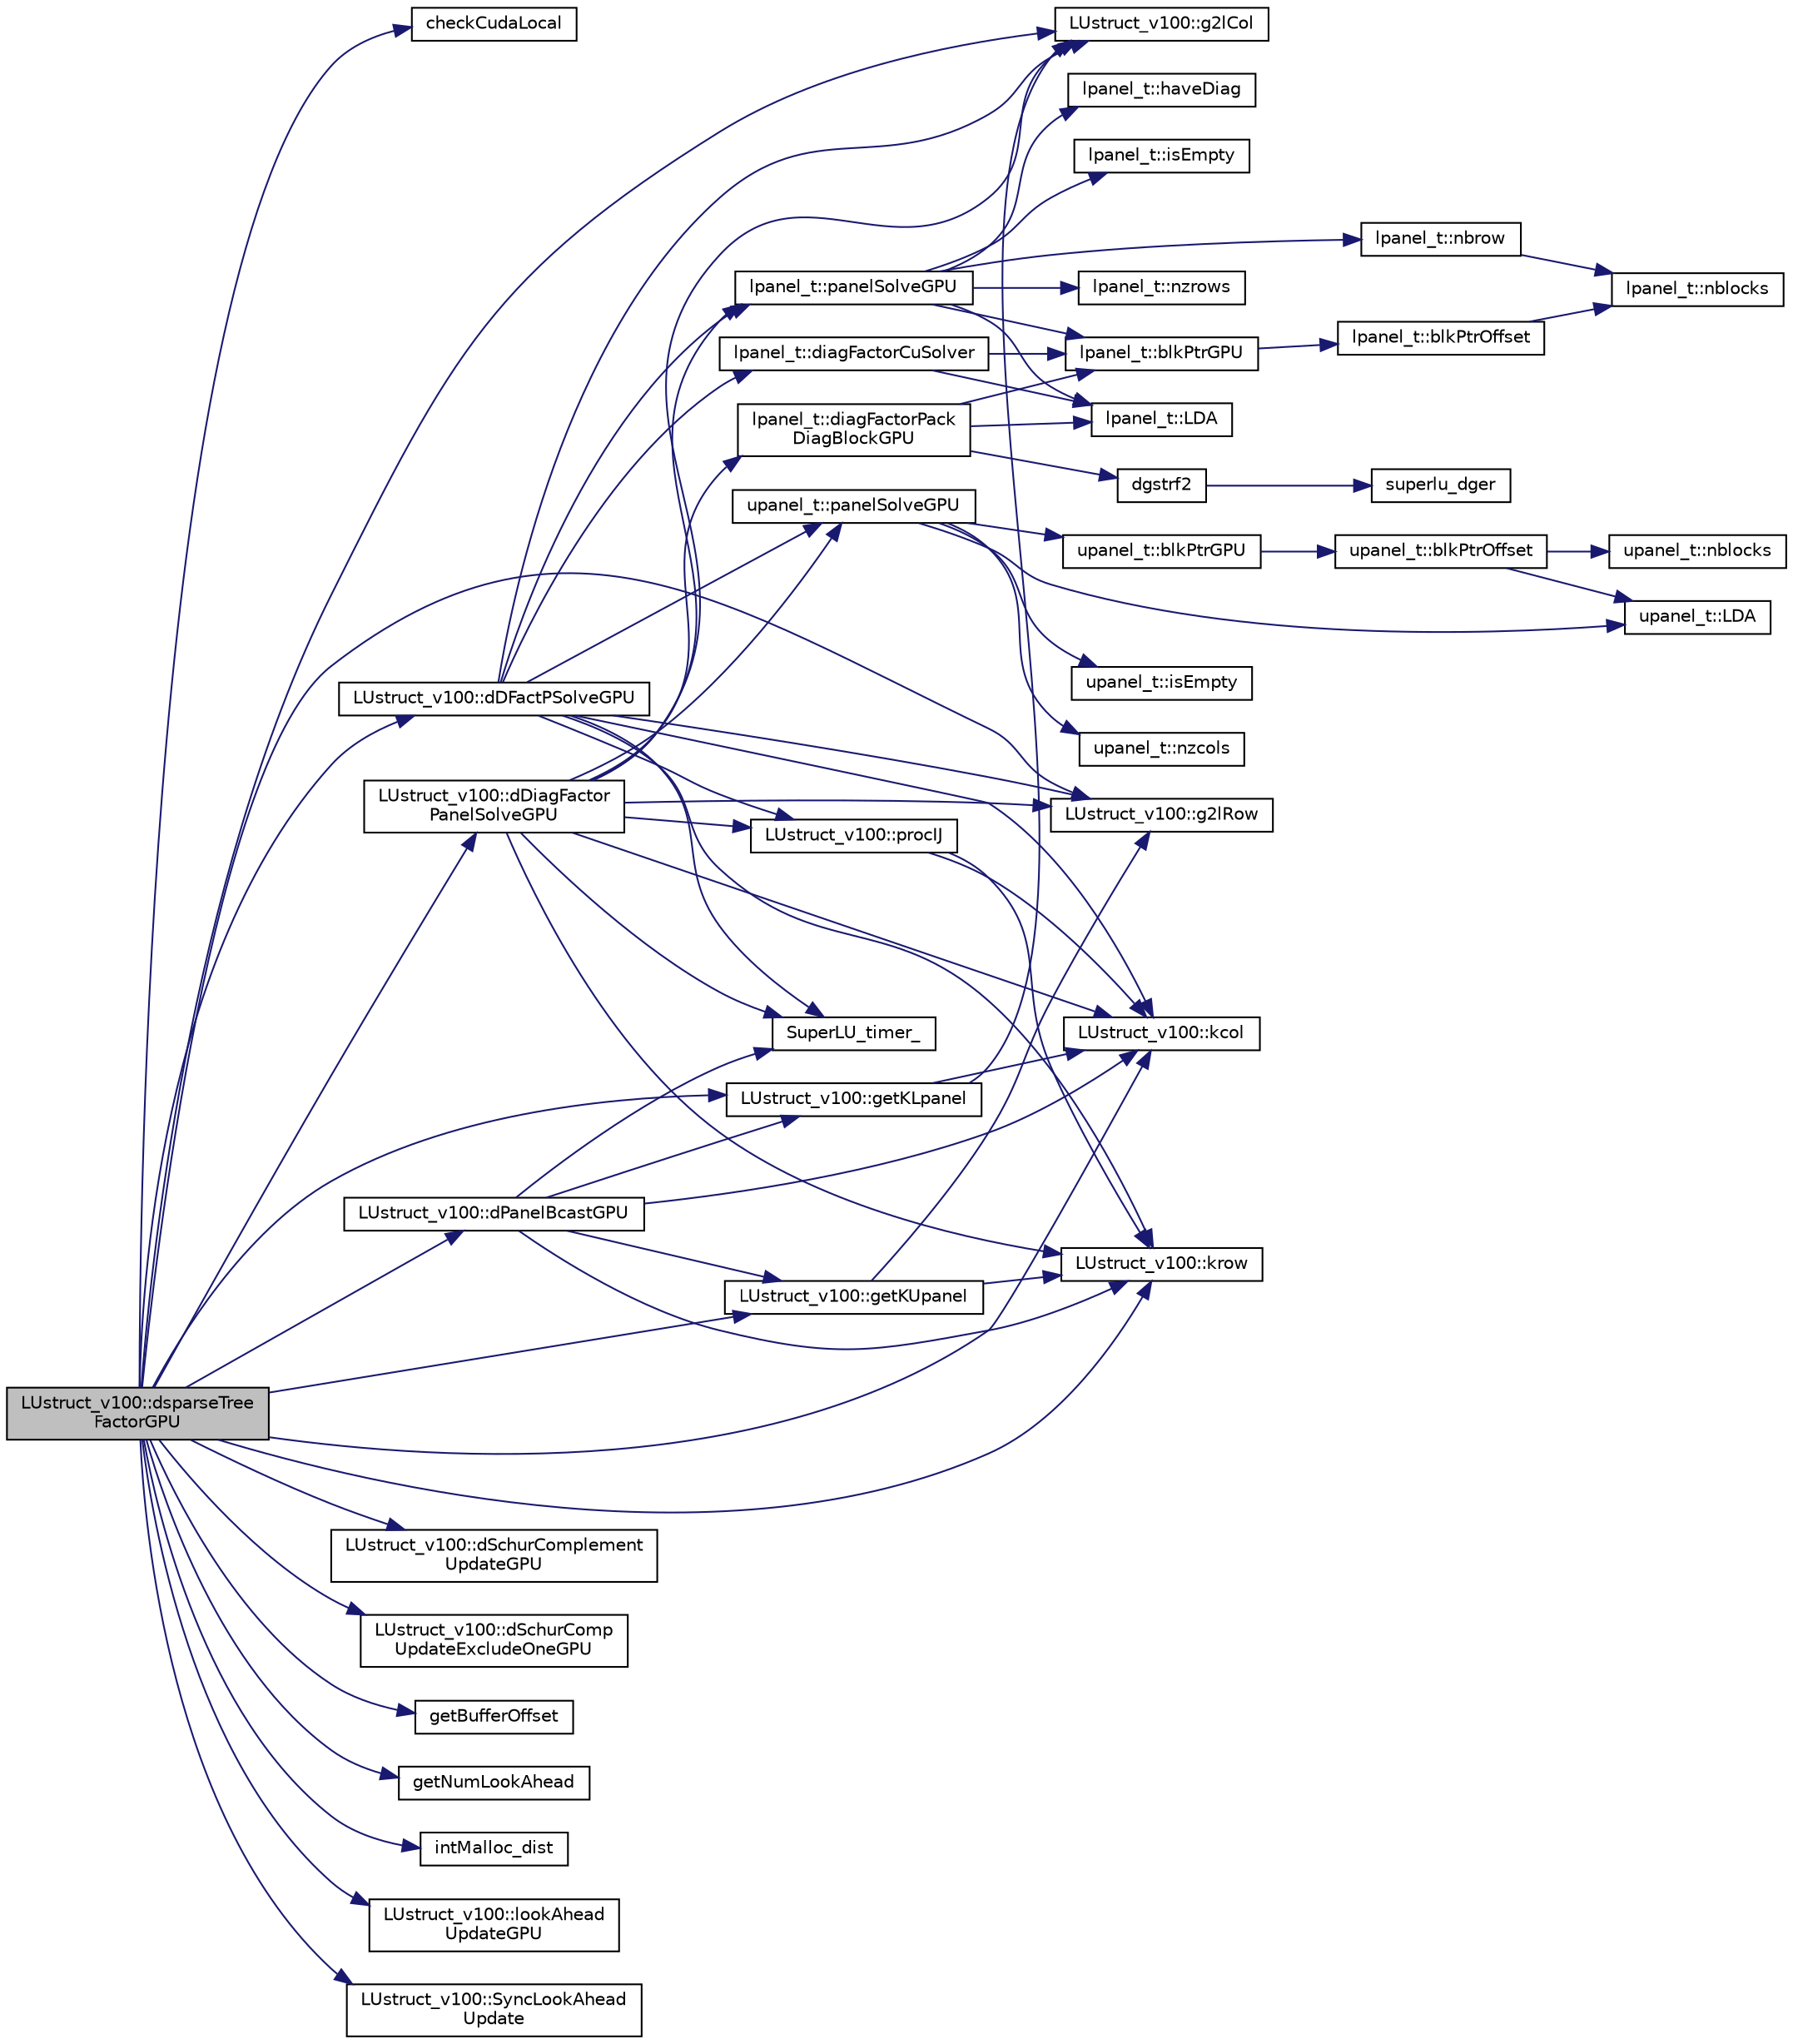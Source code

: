 digraph "LUstruct_v100::dsparseTreeFactorGPU"
{
 // LATEX_PDF_SIZE
  edge [fontname="Helvetica",fontsize="10",labelfontname="Helvetica",labelfontsize="10"];
  node [fontname="Helvetica",fontsize="10",shape=record];
  rankdir="LR";
  Node1 [label="LUstruct_v100::dsparseTree\lFactorGPU",height=0.2,width=0.4,color="black", fillcolor="grey75", style="filled", fontcolor="black",tooltip=" "];
  Node1 -> Node2 [color="midnightblue",fontsize="10",style="solid",fontname="Helvetica"];
  Node2 [label="checkCudaLocal",height=0.2,width=0.4,color="black", fillcolor="white", style="filled",URL="$lupanels_8hpp.html#acecc9aa0f08730077ae153bf1ed2e81f",tooltip=" "];
  Node1 -> Node3 [color="midnightblue",fontsize="10",style="solid",fontname="Helvetica"];
  Node3 [label="LUstruct_v100::dDFactPSolveGPU",height=0.2,width=0.4,color="black", fillcolor="white", style="filled",URL="$structLUstruct__v100.html#afee34ca5a8e6010d14732445c3697353",tooltip=" "];
  Node3 -> Node4 [color="midnightblue",fontsize="10",style="solid",fontname="Helvetica"];
  Node4 [label="lpanel_t::diagFactorCuSolver",height=0.2,width=0.4,color="black", fillcolor="white", style="filled",URL="$classlpanel__t.html#a06277b0e163ae794fd0154d450b5e88f",tooltip=" "];
  Node4 -> Node5 [color="midnightblue",fontsize="10",style="solid",fontname="Helvetica"];
  Node5 [label="lpanel_t::blkPtrGPU",height=0.2,width=0.4,color="black", fillcolor="white", style="filled",URL="$classlpanel__t.html#ae82b5c028150b4d8b47aa08e88277a70",tooltip=" "];
  Node5 -> Node6 [color="midnightblue",fontsize="10",style="solid",fontname="Helvetica"];
  Node6 [label="lpanel_t::blkPtrOffset",height=0.2,width=0.4,color="black", fillcolor="white", style="filled",URL="$classlpanel__t.html#a42752914d366a7719d03c12946f9f621",tooltip=" "];
  Node6 -> Node7 [color="midnightblue",fontsize="10",style="solid",fontname="Helvetica"];
  Node7 [label="lpanel_t::nblocks",height=0.2,width=0.4,color="black", fillcolor="white", style="filled",URL="$classlpanel__t.html#a4ed76fddcdf91f607379e540f5bf472e",tooltip=" "];
  Node4 -> Node8 [color="midnightblue",fontsize="10",style="solid",fontname="Helvetica"];
  Node8 [label="lpanel_t::LDA",height=0.2,width=0.4,color="black", fillcolor="white", style="filled",URL="$classlpanel__t.html#a1b72b77664c68fa09bafa58287794f03",tooltip=" "];
  Node3 -> Node9 [color="midnightblue",fontsize="10",style="solid",fontname="Helvetica"];
  Node9 [label="LUstruct_v100::g2lCol",height=0.2,width=0.4,color="black", fillcolor="white", style="filled",URL="$structLUstruct__v100.html#a993d7187df11e447c03c37c98e0d5c96",tooltip=" "];
  Node3 -> Node10 [color="midnightblue",fontsize="10",style="solid",fontname="Helvetica"];
  Node10 [label="LUstruct_v100::g2lRow",height=0.2,width=0.4,color="black", fillcolor="white", style="filled",URL="$structLUstruct__v100.html#ae36c16c5462cfc1b5e1f321c329180d7",tooltip=" "];
  Node3 -> Node11 [color="midnightblue",fontsize="10",style="solid",fontname="Helvetica"];
  Node11 [label="LUstruct_v100::kcol",height=0.2,width=0.4,color="black", fillcolor="white", style="filled",URL="$structLUstruct__v100.html#a27d7dd330db644cbbf62b0cf6cddc3e6",tooltip=" "];
  Node3 -> Node12 [color="midnightblue",fontsize="10",style="solid",fontname="Helvetica"];
  Node12 [label="LUstruct_v100::krow",height=0.2,width=0.4,color="black", fillcolor="white", style="filled",URL="$structLUstruct__v100.html#a763e27474c3d9044b15e8768d99bcb34",tooltip=" "];
  Node3 -> Node13 [color="midnightblue",fontsize="10",style="solid",fontname="Helvetica"];
  Node13 [label="lpanel_t::panelSolveGPU",height=0.2,width=0.4,color="black", fillcolor="white", style="filled",URL="$classlpanel__t.html#a414dae4bb872425289261ac2f819e2d8",tooltip=" "];
  Node13 -> Node5 [color="midnightblue",fontsize="10",style="solid",fontname="Helvetica"];
  Node13 -> Node14 [color="midnightblue",fontsize="10",style="solid",fontname="Helvetica"];
  Node14 [label="lpanel_t::haveDiag",height=0.2,width=0.4,color="black", fillcolor="white", style="filled",URL="$classlpanel__t.html#a52411eac7183e15c3af876d0e02c04c5",tooltip=" "];
  Node13 -> Node15 [color="midnightblue",fontsize="10",style="solid",fontname="Helvetica"];
  Node15 [label="lpanel_t::isEmpty",height=0.2,width=0.4,color="black", fillcolor="white", style="filled",URL="$classlpanel__t.html#a000347ece888010fe9d35bb947810232",tooltip=" "];
  Node13 -> Node8 [color="midnightblue",fontsize="10",style="solid",fontname="Helvetica"];
  Node13 -> Node16 [color="midnightblue",fontsize="10",style="solid",fontname="Helvetica"];
  Node16 [label="lpanel_t::nbrow",height=0.2,width=0.4,color="black", fillcolor="white", style="filled",URL="$classlpanel__t.html#a1e8a9a0d94a51dba54af448c3e858e03",tooltip=" "];
  Node16 -> Node7 [color="midnightblue",fontsize="10",style="solid",fontname="Helvetica"];
  Node13 -> Node17 [color="midnightblue",fontsize="10",style="solid",fontname="Helvetica"];
  Node17 [label="lpanel_t::nzrows",height=0.2,width=0.4,color="black", fillcolor="white", style="filled",URL="$classlpanel__t.html#a585e8edcd485464252ee90e93c83eb07",tooltip=" "];
  Node3 -> Node18 [color="midnightblue",fontsize="10",style="solid",fontname="Helvetica"];
  Node18 [label="upanel_t::panelSolveGPU",height=0.2,width=0.4,color="black", fillcolor="white", style="filled",URL="$classupanel__t.html#ae8cb42d34e29cd6c039eb45127d72360",tooltip=" "];
  Node18 -> Node19 [color="midnightblue",fontsize="10",style="solid",fontname="Helvetica"];
  Node19 [label="upanel_t::blkPtrGPU",height=0.2,width=0.4,color="black", fillcolor="white", style="filled",URL="$classupanel__t.html#a2201d69499280bd3bd6e9461c0450e43",tooltip=" "];
  Node19 -> Node20 [color="midnightblue",fontsize="10",style="solid",fontname="Helvetica"];
  Node20 [label="upanel_t::blkPtrOffset",height=0.2,width=0.4,color="black", fillcolor="white", style="filled",URL="$classupanel__t.html#ae2ba8d37962e0c168adcc050004c4bcb",tooltip=" "];
  Node20 -> Node21 [color="midnightblue",fontsize="10",style="solid",fontname="Helvetica"];
  Node21 [label="upanel_t::LDA",height=0.2,width=0.4,color="black", fillcolor="white", style="filled",URL="$classupanel__t.html#a059f730a6636e4042daf3f2e5a6b70d8",tooltip=" "];
  Node20 -> Node22 [color="midnightblue",fontsize="10",style="solid",fontname="Helvetica"];
  Node22 [label="upanel_t::nblocks",height=0.2,width=0.4,color="black", fillcolor="white", style="filled",URL="$classupanel__t.html#a4af07a416919f0fb377d99db018cd649",tooltip=" "];
  Node18 -> Node23 [color="midnightblue",fontsize="10",style="solid",fontname="Helvetica"];
  Node23 [label="upanel_t::isEmpty",height=0.2,width=0.4,color="black", fillcolor="white", style="filled",URL="$classupanel__t.html#a80066874decec3ee7585ac9b58c18da1",tooltip=" "];
  Node18 -> Node21 [color="midnightblue",fontsize="10",style="solid",fontname="Helvetica"];
  Node18 -> Node24 [color="midnightblue",fontsize="10",style="solid",fontname="Helvetica"];
  Node24 [label="upanel_t::nzcols",height=0.2,width=0.4,color="black", fillcolor="white", style="filled",URL="$classupanel__t.html#a76de7f7433a85878fcc7890a470f7aaf",tooltip=" "];
  Node3 -> Node25 [color="midnightblue",fontsize="10",style="solid",fontname="Helvetica"];
  Node25 [label="LUstruct_v100::procIJ",height=0.2,width=0.4,color="black", fillcolor="white", style="filled",URL="$structLUstruct__v100.html#a817566794b214b05fc4b77a14836645b",tooltip=" "];
  Node25 -> Node11 [color="midnightblue",fontsize="10",style="solid",fontname="Helvetica"];
  Node25 -> Node12 [color="midnightblue",fontsize="10",style="solid",fontname="Helvetica"];
  Node3 -> Node26 [color="midnightblue",fontsize="10",style="solid",fontname="Helvetica"];
  Node26 [label="SuperLU_timer_",height=0.2,width=0.4,color="black", fillcolor="white", style="filled",URL="$superlu__timer_8c.html#a0c6777573bbfe81917cd381e0090d355",tooltip=" "];
  Node1 -> Node27 [color="midnightblue",fontsize="10",style="solid",fontname="Helvetica"];
  Node27 [label="LUstruct_v100::dDiagFactor\lPanelSolveGPU",height=0.2,width=0.4,color="black", fillcolor="white", style="filled",URL="$structLUstruct__v100.html#a6106b2c9ecde0cf2e2c7c4b103e352b6",tooltip=" "];
  Node27 -> Node28 [color="midnightblue",fontsize="10",style="solid",fontname="Helvetica"];
  Node28 [label="lpanel_t::diagFactorPack\lDiagBlockGPU",height=0.2,width=0.4,color="black", fillcolor="white", style="filled",URL="$classlpanel__t.html#a64016dee1f8cfb27b2bf09f3f1258d0c",tooltip=" "];
  Node28 -> Node5 [color="midnightblue",fontsize="10",style="solid",fontname="Helvetica"];
  Node28 -> Node29 [color="midnightblue",fontsize="10",style="solid",fontname="Helvetica"];
  Node29 [label="dgstrf2",height=0.2,width=0.4,color="black", fillcolor="white", style="filled",URL="$pdgstrf2_8c.html#a039aa2cb564718e68eb81de85d1f34eb",tooltip=" "];
  Node29 -> Node30 [color="midnightblue",fontsize="10",style="solid",fontname="Helvetica"];
  Node30 [label="superlu_dger",height=0.2,width=0.4,color="black", fillcolor="white", style="filled",URL="$superlu__ddefs_8h.html#a00063fde94ef6a539971971dc58eda05",tooltip=" "];
  Node28 -> Node8 [color="midnightblue",fontsize="10",style="solid",fontname="Helvetica"];
  Node27 -> Node9 [color="midnightblue",fontsize="10",style="solid",fontname="Helvetica"];
  Node27 -> Node10 [color="midnightblue",fontsize="10",style="solid",fontname="Helvetica"];
  Node27 -> Node11 [color="midnightblue",fontsize="10",style="solid",fontname="Helvetica"];
  Node27 -> Node12 [color="midnightblue",fontsize="10",style="solid",fontname="Helvetica"];
  Node27 -> Node13 [color="midnightblue",fontsize="10",style="solid",fontname="Helvetica"];
  Node27 -> Node18 [color="midnightblue",fontsize="10",style="solid",fontname="Helvetica"];
  Node27 -> Node25 [color="midnightblue",fontsize="10",style="solid",fontname="Helvetica"];
  Node27 -> Node26 [color="midnightblue",fontsize="10",style="solid",fontname="Helvetica"];
  Node1 -> Node31 [color="midnightblue",fontsize="10",style="solid",fontname="Helvetica"];
  Node31 [label="LUstruct_v100::dPanelBcastGPU",height=0.2,width=0.4,color="black", fillcolor="white", style="filled",URL="$structLUstruct__v100.html#a698c26293b09411bb4ee66055e70e16f",tooltip=" "];
  Node31 -> Node32 [color="midnightblue",fontsize="10",style="solid",fontname="Helvetica"];
  Node32 [label="LUstruct_v100::getKLpanel",height=0.2,width=0.4,color="black", fillcolor="white", style="filled",URL="$structLUstruct__v100.html#a788d2fa8eeeaf533f4782da5b7bb0313",tooltip=" "];
  Node32 -> Node9 [color="midnightblue",fontsize="10",style="solid",fontname="Helvetica"];
  Node32 -> Node11 [color="midnightblue",fontsize="10",style="solid",fontname="Helvetica"];
  Node31 -> Node33 [color="midnightblue",fontsize="10",style="solid",fontname="Helvetica"];
  Node33 [label="LUstruct_v100::getKUpanel",height=0.2,width=0.4,color="black", fillcolor="white", style="filled",URL="$structLUstruct__v100.html#a19101cbac3b27b7e7eafd2cfe09759cf",tooltip=" "];
  Node33 -> Node10 [color="midnightblue",fontsize="10",style="solid",fontname="Helvetica"];
  Node33 -> Node12 [color="midnightblue",fontsize="10",style="solid",fontname="Helvetica"];
  Node31 -> Node11 [color="midnightblue",fontsize="10",style="solid",fontname="Helvetica"];
  Node31 -> Node12 [color="midnightblue",fontsize="10",style="solid",fontname="Helvetica"];
  Node31 -> Node26 [color="midnightblue",fontsize="10",style="solid",fontname="Helvetica"];
  Node1 -> Node34 [color="midnightblue",fontsize="10",style="solid",fontname="Helvetica"];
  Node34 [label="LUstruct_v100::dSchurComplement\lUpdateGPU",height=0.2,width=0.4,color="black", fillcolor="white", style="filled",URL="$structLUstruct__v100.html#ac1ef51b9a51b7c92b5ed823c52924d67",tooltip=" "];
  Node1 -> Node35 [color="midnightblue",fontsize="10",style="solid",fontname="Helvetica"];
  Node35 [label="LUstruct_v100::dSchurComp\lUpdateExcludeOneGPU",height=0.2,width=0.4,color="black", fillcolor="white", style="filled",URL="$structLUstruct__v100.html#af530db3f0c132a92da1c6775a7eb44c8",tooltip=" "];
  Node1 -> Node9 [color="midnightblue",fontsize="10",style="solid",fontname="Helvetica"];
  Node1 -> Node10 [color="midnightblue",fontsize="10",style="solid",fontname="Helvetica"];
  Node1 -> Node36 [color="midnightblue",fontsize="10",style="solid",fontname="Helvetica"];
  Node36 [label="getBufferOffset",height=0.2,width=0.4,color="black", fillcolor="white", style="filled",URL="$dsparseTreeFactorGPU_8cpp.html#aa5ce6aee703801735590e9c7ab92db40",tooltip=" "];
  Node1 -> Node32 [color="midnightblue",fontsize="10",style="solid",fontname="Helvetica"];
  Node1 -> Node33 [color="midnightblue",fontsize="10",style="solid",fontname="Helvetica"];
  Node1 -> Node37 [color="midnightblue",fontsize="10",style="solid",fontname="Helvetica"];
  Node37 [label="getNumLookAhead",height=0.2,width=0.4,color="black", fillcolor="white", style="filled",URL="$superlu__defs_8h.html#a7c7c25ad328cac2249ec07b230eb5529",tooltip=" "];
  Node1 -> Node38 [color="midnightblue",fontsize="10",style="solid",fontname="Helvetica"];
  Node38 [label="intMalloc_dist",height=0.2,width=0.4,color="black", fillcolor="white", style="filled",URL="$memory_8c.html#a2c2df35072e313373438cccdb98b885c",tooltip=" "];
  Node1 -> Node11 [color="midnightblue",fontsize="10",style="solid",fontname="Helvetica"];
  Node1 -> Node12 [color="midnightblue",fontsize="10",style="solid",fontname="Helvetica"];
  Node1 -> Node39 [color="midnightblue",fontsize="10",style="solid",fontname="Helvetica"];
  Node39 [label="LUstruct_v100::lookAhead\lUpdateGPU",height=0.2,width=0.4,color="black", fillcolor="white", style="filled",URL="$structLUstruct__v100.html#a6a4ffd6be9ecaff2b161d3593e96048c",tooltip=" "];
  Node1 -> Node40 [color="midnightblue",fontsize="10",style="solid",fontname="Helvetica"];
  Node40 [label="LUstruct_v100::SyncLookAhead\lUpdate",height=0.2,width=0.4,color="black", fillcolor="white", style="filled",URL="$structLUstruct__v100.html#af66b7b422b4e3011cfa373442686b090",tooltip=" "];
}
